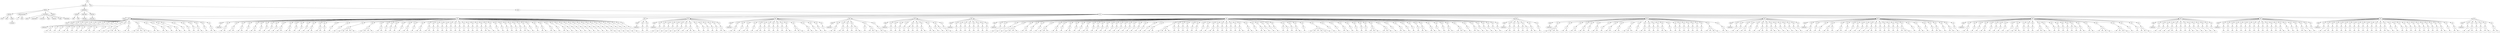digraph Tree {
	"t0" [label = "TEI"];
	"t1" [label = "teiHeader"];
	"t2" [label = "fileDesc"];
	"t3" [label = "titleStmt"];
	"t4" [label = "title"];
	"t5" [label = "title"];
	"t6" [label = "author"];
	"t7" [label = "surname"];
	"t8" [label = "publicationStmt"];
	"t9" [label = "p"];
	"t10" [label = "idno"];
	"t11" [label = "sourceDesc"];
	"t12" [label = "genre"];
	"t13" [label = "inspiration"];
	"t14" [label = "structure"];
	"t15" [label = "type"];
	"t16" [label = "periode"];
	"t17" [label = "taille"];
	"t18" [label = "permalien"];
	"t19" [label = "edStmt"];
	"t20" [label = "profileDesc"];
	"t21" [label = "creation"];
	"t22" [label = "date"];
	"t23" [label = "date"];
	"t24" [label = "langUsage"];
	"t25" [label = "language"];
	"t26" [label = "textClass"];
	"t27" [label = "keywords"];
	"t28" [label = "term"];
	"t29" [label = "text"];
	"t30" [label = "body"];
	"t31" [label = "div1"];
	"t32" [label = "head"];
	"t33" [label = "div2"];
	"t34" [label = "head"];
	"t35" [label = "listPerson"];
	"t36" [label = "sp"];
	"t37" [label = "p"];
	"t38" [label = "s"];
	"t39" [label = "s"];
	"t40" [label = "sp"];
	"t41" [label = "p"];
	"t42" [label = "s"];
	"t43" [label = "sp"];
	"t44" [label = "p"];
	"t45" [label = "s"];
	"t46" [label = "sp"];
	"t47" [label = "p"];
	"t48" [label = "s"];
	"t49" [label = "s"];
	"t50" [label = "sp"];
	"t51" [label = "p"];
	"t52" [label = "s"];
	"t53" [label = "sp"];
	"t54" [label = "p"];
	"t55" [label = "s"];
	"t56" [label = "sp"];
	"t57" [label = "p"];
	"t58" [label = "s"];
	"t59" [label = "sp"];
	"t60" [label = "p"];
	"t61" [label = "s"];
	"t62" [label = "s"];
	"t63" [label = "sp"];
	"t64" [label = "p"];
	"t65" [label = "s"];
	"t66" [label = "sp"];
	"t67" [label = "p"];
	"t68" [label = "s"];
	"t69" [label = "sp"];
	"t70" [label = "p"];
	"t71" [label = "s"];
	"t72" [label = "sp"];
	"t73" [label = "p"];
	"t74" [label = "s"];
	"t75" [label = "s"];
	"t76" [label = "s"];
	"t77" [label = "s"];
	"t78" [label = "sp"];
	"t79" [label = "p"];
	"t80" [label = "s"];
	"t81" [label = "s"];
	"t82" [label = "sp"];
	"t83" [label = "p"];
	"t84" [label = "s"];
	"t85" [label = "s"];
	"t86" [label = "s"];
	"t87" [label = "s"];
	"t88" [label = "s"];
	"t89" [label = "sp"];
	"t90" [label = "p"];
	"t91" [label = "s"];
	"t92" [label = "s"];
	"t93" [label = "sp"];
	"t94" [label = "p"];
	"t95" [label = "s"];
	"t96" [label = "s"];
	"t97" [label = "sp"];
	"t98" [label = "p"];
	"t99" [label = "s"];
	"t100" [label = "sp"];
	"t101" [label = "p"];
	"t102" [label = "s"];
	"t103" [label = "s"];
	"t104" [label = "sp"];
	"t105" [label = "p"];
	"t106" [label = "s"];
	"t107" [label = "sp"];
	"t108" [label = "p"];
	"t109" [label = "s"];
	"t110" [label = "sp"];
	"t111" [label = "p"];
	"t112" [label = "s"];
	"t113" [label = "sp"];
	"t114" [label = "p"];
	"t115" [label = "s"];
	"t116" [label = "s"];
	"t117" [label = "sp"];
	"t118" [label = "p"];
	"t119" [label = "s"];
	"t120" [label = "sp"];
	"t121" [label = "p"];
	"t122" [label = "s"];
	"t123" [label = "s"];
	"t124" [label = "div2"];
	"t125" [label = "head"];
	"t126" [label = "listPerson"];
	"t127" [label = "sp"];
	"t128" [label = "p"];
	"t129" [label = "s"];
	"t130" [label = "s"];
	"t131" [label = "sp"];
	"t132" [label = "p"];
	"t133" [label = "s"];
	"t134" [label = "s"];
	"t135" [label = "sp"];
	"t136" [label = "p"];
	"t137" [label = "s"];
	"t138" [label = "s"];
	"t139" [label = "sp"];
	"t140" [label = "p"];
	"t141" [label = "s"];
	"t142" [label = "sp"];
	"t143" [label = "p"];
	"t144" [label = "s"];
	"t145" [label = "s"];
	"t146" [label = "sp"];
	"t147" [label = "p"];
	"t148" [label = "s"];
	"t149" [label = "sp"];
	"t150" [label = "p"];
	"t151" [label = "s"];
	"t152" [label = "sp"];
	"t153" [label = "p"];
	"t154" [label = "s"];
	"t155" [label = "sp"];
	"t156" [label = "p"];
	"t157" [label = "s"];
	"t158" [label = "sp"];
	"t159" [label = "p"];
	"t160" [label = "s"];
	"t161" [label = "s"];
	"t162" [label = "sp"];
	"t163" [label = "p"];
	"t164" [label = "s"];
	"t165" [label = "s"];
	"t166" [label = "sp"];
	"t167" [label = "p"];
	"t168" [label = "s"];
	"t169" [label = "sp"];
	"t170" [label = "p"];
	"t171" [label = "s"];
	"t172" [label = "sp"];
	"t173" [label = "p"];
	"t174" [label = "s"];
	"t175" [label = "sp"];
	"t176" [label = "p"];
	"t177" [label = "s"];
	"t178" [label = "s"];
	"t179" [label = "sp"];
	"t180" [label = "p"];
	"t181" [label = "s"];
	"t182" [label = "s"];
	"t183" [label = "sp"];
	"t184" [label = "p"];
	"t185" [label = "s"];
	"t186" [label = "sp"];
	"t187" [label = "p"];
	"t188" [label = "s"];
	"t189" [label = "sp"];
	"t190" [label = "p"];
	"t191" [label = "s"];
	"t192" [label = "sp"];
	"t193" [label = "p"];
	"t194" [label = "s"];
	"t195" [label = "s"];
	"t196" [label = "s"];
	"t197" [label = "s"];
	"t198" [label = "s"];
	"t199" [label = "sp"];
	"t200" [label = "p"];
	"t201" [label = "s"];
	"t202" [label = "s"];
	"t203" [label = "s"];
	"t204" [label = "s"];
	"t205" [label = "sp"];
	"t206" [label = "p"];
	"t207" [label = "s"];
	"t208" [label = "s"];
	"t209" [label = "sp"];
	"t210" [label = "p"];
	"t211" [label = "s"];
	"t212" [label = "sp"];
	"t213" [label = "p"];
	"t214" [label = "s"];
	"t215" [label = "sp"];
	"t216" [label = "p"];
	"t217" [label = "s"];
	"t218" [label = "sp"];
	"t219" [label = "p"];
	"t220" [label = "s"];
	"t221" [label = "sp"];
	"t222" [label = "p"];
	"t223" [label = "s"];
	"t224" [label = "s"];
	"t225" [label = "sp"];
	"t226" [label = "p"];
	"t227" [label = "s"];
	"t228" [label = "sp"];
	"t229" [label = "p"];
	"t230" [label = "s"];
	"t231" [label = "s"];
	"t232" [label = "sp"];
	"t233" [label = "p"];
	"t234" [label = "s"];
	"t235" [label = "s"];
	"t236" [label = "sp"];
	"t237" [label = "p"];
	"t238" [label = "s"];
	"t239" [label = "sp"];
	"t240" [label = "p"];
	"t241" [label = "s"];
	"t242" [label = "sp"];
	"t243" [label = "p"];
	"t244" [label = "s"];
	"t245" [label = "sp"];
	"t246" [label = "p"];
	"t247" [label = "s"];
	"t248" [label = "sp"];
	"t249" [label = "p"];
	"t250" [label = "s"];
	"t251" [label = "sp"];
	"t252" [label = "p"];
	"t253" [label = "s"];
	"t254" [label = "sp"];
	"t255" [label = "p"];
	"t256" [label = "s"];
	"t257" [label = "sp"];
	"t258" [label = "p"];
	"t259" [label = "s"];
	"t260" [label = "sp"];
	"t261" [label = "p"];
	"t262" [label = "s"];
	"t263" [label = "sp"];
	"t264" [label = "p"];
	"t265" [label = "s"];
	"t266" [label = "sp"];
	"t267" [label = "p"];
	"t268" [label = "s"];
	"t269" [label = "sp"];
	"t270" [label = "p"];
	"t271" [label = "s"];
	"t272" [label = "sp"];
	"t273" [label = "p"];
	"t274" [label = "s"];
	"t275" [label = "s"];
	"t276" [label = "sp"];
	"t277" [label = "p"];
	"t278" [label = "s"];
	"t279" [label = "sp"];
	"t280" [label = "p"];
	"t281" [label = "s"];
	"t282" [label = "sp"];
	"t283" [label = "p"];
	"t284" [label = "s"];
	"t285" [label = "sp"];
	"t286" [label = "p"];
	"t287" [label = "s"];
	"t288" [label = "sp"];
	"t289" [label = "p"];
	"t290" [label = "s"];
	"t291" [label = "sp"];
	"t292" [label = "p"];
	"t293" [label = "s"];
	"t294" [label = "sp"];
	"t295" [label = "p"];
	"t296" [label = "s"];
	"t297" [label = "sp"];
	"t298" [label = "p"];
	"t299" [label = "s"];
	"t300" [label = "s"];
	"t301" [label = "sp"];
	"t302" [label = "p"];
	"t303" [label = "s"];
	"t304" [label = "sp"];
	"t305" [label = "p"];
	"t306" [label = "s"];
	"t307" [label = "sp"];
	"t308" [label = "p"];
	"t309" [label = "s"];
	"t310" [label = "s"];
	"t311" [label = "sp"];
	"t312" [label = "p"];
	"t313" [label = "s"];
	"t314" [label = "s"];
	"t315" [label = "sp"];
	"t316" [label = "p"];
	"t317" [label = "s"];
	"t318" [label = "sp"];
	"t319" [label = "p"];
	"t320" [label = "s"];
	"t321" [label = "s"];
	"t322" [label = "sp"];
	"t323" [label = "p"];
	"t324" [label = "s"];
	"t325" [label = "sp"];
	"t326" [label = "p"];
	"t327" [label = "s"];
	"t328" [label = "sp"];
	"t329" [label = "p"];
	"t330" [label = "s"];
	"t331" [label = "sp"];
	"t332" [label = "p"];
	"t333" [label = "s"];
	"t334" [label = "sp"];
	"t335" [label = "p"];
	"t336" [label = "s"];
	"t337" [label = "sp"];
	"t338" [label = "p"];
	"t339" [label = "s"];
	"t340" [label = "sp"];
	"t341" [label = "p"];
	"t342" [label = "s"];
	"t343" [label = "sp"];
	"t344" [label = "p"];
	"t345" [label = "s"];
	"t346" [label = "sp"];
	"t347" [label = "p"];
	"t348" [label = "s"];
	"t349" [label = "sp"];
	"t350" [label = "p"];
	"t351" [label = "s"];
	"t352" [label = "s"];
	"t353" [label = "sp"];
	"t354" [label = "p"];
	"t355" [label = "s"];
	"t356" [label = "sp"];
	"t357" [label = "p"];
	"t358" [label = "s"];
	"t359" [label = "sp"];
	"t360" [label = "p"];
	"t361" [label = "s"];
	"t362" [label = "sp"];
	"t363" [label = "p"];
	"t364" [label = "s"];
	"t365" [label = "sp"];
	"t366" [label = "p"];
	"t367" [label = "s"];
	"t368" [label = "div2"];
	"t369" [label = "head"];
	"t370" [label = "listPerson"];
	"t371" [label = "sp"];
	"t372" [label = "p"];
	"t373" [label = "s"];
	"t374" [label = "sp"];
	"t375" [label = "p"];
	"t376" [label = "s"];
	"t377" [label = "div2"];
	"t378" [label = "head"];
	"t379" [label = "listPerson"];
	"t380" [label = "sp"];
	"t381" [label = "p"];
	"t382" [label = "s"];
	"t383" [label = "sp"];
	"t384" [label = "p"];
	"t385" [label = "s"];
	"t386" [label = "sp"];
	"t387" [label = "p"];
	"t388" [label = "s"];
	"t389" [label = "sp"];
	"t390" [label = "p"];
	"t391" [label = "s"];
	"t392" [label = "sp"];
	"t393" [label = "p"];
	"t394" [label = "s"];
	"t395" [label = "sp"];
	"t396" [label = "p"];
	"t397" [label = "s"];
	"t398" [label = "s"];
	"t399" [label = "sp"];
	"t400" [label = "p"];
	"t401" [label = "s"];
	"t402" [label = "sp"];
	"t403" [label = "p"];
	"t404" [label = "s"];
	"t405" [label = "s"];
	"t406" [label = "s"];
	"t407" [label = "sp"];
	"t408" [label = "p"];
	"t409" [label = "s"];
	"t410" [label = "sp"];
	"t411" [label = "p"];
	"t412" [label = "s"];
	"t413" [label = "sp"];
	"t414" [label = "p"];
	"t415" [label = "s"];
	"t416" [label = "sp"];
	"t417" [label = "p"];
	"t418" [label = "s"];
	"t419" [label = "sp"];
	"t420" [label = "p"];
	"t421" [label = "s"];
	"t422" [label = "sp"];
	"t423" [label = "p"];
	"t424" [label = "s"];
	"t425" [label = "s"];
	"t426" [label = "div2"];
	"t427" [label = "head"];
	"t428" [label = "listPerson"];
	"t429" [label = "sp"];
	"t430" [label = "p"];
	"t431" [label = "s"];
	"t432" [label = "s"];
	"t433" [label = "sp"];
	"t434" [label = "p"];
	"t435" [label = "s"];
	"t436" [label = "sp"];
	"t437" [label = "p"];
	"t438" [label = "s"];
	"t439" [label = "s"];
	"t440" [label = "sp"];
	"t441" [label = "p"];
	"t442" [label = "s"];
	"t443" [label = "sp"];
	"t444" [label = "p"];
	"t445" [label = "s"];
	"t446" [label = "s"];
	"t447" [label = "sp"];
	"t448" [label = "p"];
	"t449" [label = "s"];
	"t450" [label = "sp"];
	"t451" [label = "p"];
	"t452" [label = "s"];
	"t453" [label = "sp"];
	"t454" [label = "p"];
	"t455" [label = "s"];
	"t456" [label = "sp"];
	"t457" [label = "p"];
	"t458" [label = "s"];
	"t459" [label = "sp"];
	"t460" [label = "p"];
	"t461" [label = "s"];
	"t462" [label = "sp"];
	"t463" [label = "p"];
	"t464" [label = "s"];
	"t465" [label = "s"];
	"t466" [label = "sp"];
	"t467" [label = "p"];
	"t468" [label = "s"];
	"t469" [label = "s"];
	"t470" [label = "s"];
	"t471" [label = "sp"];
	"t472" [label = "p"];
	"t473" [label = "s"];
	"t474" [label = "s"];
	"t475" [label = "sp"];
	"t476" [label = "p"];
	"t477" [label = "s"];
	"t478" [label = "sp"];
	"t479" [label = "p"];
	"t480" [label = "s"];
	"t481" [label = "sp"];
	"t482" [label = "p"];
	"t483" [label = "s"];
	"t484" [label = "div2"];
	"t485" [label = "head"];
	"t486" [label = "listPerson"];
	"t487" [label = "sp"];
	"t488" [label = "p"];
	"t489" [label = "s"];
	"t490" [label = "s"];
	"t491" [label = "sp"];
	"t492" [label = "p"];
	"t493" [label = "s"];
	"t494" [label = "s"];
	"t495" [label = "sp"];
	"t496" [label = "p"];
	"t497" [label = "s"];
	"t498" [label = "sp"];
	"t499" [label = "p"];
	"t500" [label = "s"];
	"t501" [label = "p"];
	"t502" [label = "s"];
	"t503" [label = "s"];
	"t504" [label = "sp"];
	"t505" [label = "p"];
	"t506" [label = "s"];
	"t507" [label = "p"];
	"t508" [label = "s"];
	"t509" [label = "s"];
	"t510" [label = "s"];
	"t511" [label = "sp"];
	"t512" [label = "p"];
	"t513" [label = "s"];
	"t514" [label = "s"];
	"t515" [label = "div2"];
	"t516" [label = "head"];
	"t517" [label = "listPerson"];
	"t518" [label = "sp"];
	"t519" [label = "p"];
	"t520" [label = "s"];
	"t521" [label = "sp"];
	"t522" [label = "p"];
	"t523" [label = "s"];
	"t524" [label = "sp"];
	"t525" [label = "p"];
	"t526" [label = "s"];
	"t527" [label = "sp"];
	"t528" [label = "p"];
	"t529" [label = "s"];
	"t530" [label = "sp"];
	"t531" [label = "p"];
	"t532" [label = "s"];
	"t533" [label = "p"];
	"t534" [label = "s"];
	"t535" [label = "sp"];
	"t536" [label = "p"];
	"t537" [label = "s"];
	"t538" [label = "sp"];
	"t539" [label = "p"];
	"t540" [label = "s"];
	"t541" [label = "s"];
	"t542" [label = "sp"];
	"t543" [label = "p"];
	"t544" [label = "s"];
	"t545" [label = "s"];
	"t546" [label = "sp"];
	"t547" [label = "p"];
	"t548" [label = "s"];
	"t549" [label = "p"];
	"t550" [label = "s"];
	"t551" [label = "sp"];
	"t552" [label = "p"];
	"t553" [label = "s"];
	"t554" [label = "s"];
	"t555" [label = "div2"];
	"t556" [label = "head"];
	"t557" [label = "listPerson"];
	"t558" [label = "sp"];
	"t559" [label = "p"];
	"t560" [label = "s"];
	"t561" [label = "sp"];
	"t562" [label = "p"];
	"t563" [label = "s"];
	"t564" [label = "sp"];
	"t565" [label = "p"];
	"t566" [label = "s"];
	"t567" [label = "sp"];
	"t568" [label = "p"];
	"t569" [label = "s"];
	"t570" [label = "sp"];
	"t571" [label = "p"];
	"t572" [label = "s"];
	"t573" [label = "sp"];
	"t574" [label = "p"];
	"t575" [label = "s"];
	"t576" [label = "sp"];
	"t577" [label = "p"];
	"t578" [label = "s"];
	"t579" [label = "sp"];
	"t580" [label = "p"];
	"t581" [label = "s"];
	"t582" [label = "div2"];
	"t583" [label = "head"];
	"t584" [label = "listPerson"];
	"t585" [label = "sp"];
	"t586" [label = "p"];
	"t587" [label = "s"];
	"t588" [label = "sp"];
	"t589" [label = "p"];
	"t590" [label = "s"];
	"t591" [label = "sp"];
	"t592" [label = "p"];
	"t593" [label = "s"];
	"t594" [label = "sp"];
	"t595" [label = "p"];
	"t596" [label = "s"];
	"t597" [label = "s"];
	"t598" [label = "s"];
	"t599" [label = "s"];
	"t600" [label = "sp"];
	"t601" [label = "p"];
	"t602" [label = "s"];
	"t603" [label = "s"];
	"t604" [label = "sp"];
	"t605" [label = "p"];
	"t606" [label = "s"];
	"t607" [label = "sp"];
	"t608" [label = "p"];
	"t609" [label = "s"];
	"t610" [label = "sp"];
	"t611" [label = "p"];
	"t612" [label = "s"];
	"t613" [label = "s"];
	"t614" [label = "s"];
	"t615" [label = "sp"];
	"t616" [label = "p"];
	"t617" [label = "s"];
	"t618" [label = "s"];
	"t619" [label = "sp"];
	"t620" [label = "p"];
	"t621" [label = "s"];
	"t622" [label = "sp"];
	"t623" [label = "p"];
	"t624" [label = "s"];
	"t625" [label = "s"];
	"t626" [label = "sp"];
	"t627" [label = "p"];
	"t628" [label = "s"];
	"t629" [label = "sp"];
	"t630" [label = "p"];
	"t631" [label = "s"];
	"t632" [label = "sp"];
	"t633" [label = "p"];
	"t634" [label = "s"];
	"t635" [label = "s"];
	"t636" [label = "sp"];
	"t637" [label = "p"];
	"t638" [label = "s"];
	"t639" [label = "sp"];
	"t640" [label = "p"];
	"t641" [label = "s"];
	"t642" [label = "sp"];
	"t643" [label = "p"];
	"t644" [label = "s"];
	"t645" [label = "sp"];
	"t646" [label = "p"];
	"t647" [label = "s"];
	"t648" [label = "sp"];
	"t649" [label = "p"];
	"t650" [label = "s"];
	"t651" [label = "sp"];
	"t652" [label = "p"];
	"t653" [label = "s"];
	"t654" [label = "sp"];
	"t655" [label = "p"];
	"t656" [label = "s"];
	"t657" [label = "sp"];
	"t658" [label = "p"];
	"t659" [label = "s"];
	"t660" [label = "sp"];
	"t661" [label = "p"];
	"t662" [label = "s"];
	"t663" [label = "sp"];
	"t664" [label = "p"];
	"t665" [label = "s"];
	"t666" [label = "sp"];
	"t667" [label = "p"];
	"t668" [label = "s"];
	"t669" [label = "sp"];
	"t670" [label = "p"];
	"t671" [label = "s"];
	"t672" [label = "sp"];
	"t673" [label = "p"];
	"t674" [label = "s"];
	"t675" [label = "sp"];
	"t676" [label = "p"];
	"t677" [label = "s"];
	"t678" [label = "s"];
	"t679" [label = "sp"];
	"t680" [label = "p"];
	"t681" [label = "s"];
	"t682" [label = "s"];
	"t683" [label = "s"];
	"t684" [label = "s"];
	"t685" [label = "p"];
	"t686" [label = "s"];
	"t687" [label = "sp"];
	"t688" [label = "p"];
	"t689" [label = "s"];
	"t690" [label = "sp"];
	"t691" [label = "p"];
	"t692" [label = "s"];
	"t693" [label = "sp"];
	"t694" [label = "p"];
	"t695" [label = "s"];
	"t696" [label = "sp"];
	"t697" [label = "p"];
	"t698" [label = "s"];
	"t699" [label = "sp"];
	"t700" [label = "p"];
	"t701" [label = "s"];
	"t702" [label = "sp"];
	"t703" [label = "p"];
	"t704" [label = "s"];
	"t705" [label = "sp"];
	"t706" [label = "p"];
	"t707" [label = "s"];
	"t708" [label = "sp"];
	"t709" [label = "p"];
	"t710" [label = "s"];
	"t711" [label = "s"];
	"t712" [label = "sp"];
	"t713" [label = "p"];
	"t714" [label = "s"];
	"t715" [label = "sp"];
	"t716" [label = "p"];
	"t717" [label = "s"];
	"t718" [label = "sp"];
	"t719" [label = "p"];
	"t720" [label = "s"];
	"t721" [label = "sp"];
	"t722" [label = "p"];
	"t723" [label = "s"];
	"t724" [label = "sp"];
	"t725" [label = "p"];
	"t726" [label = "s"];
	"t727" [label = "sp"];
	"t728" [label = "p"];
	"t729" [label = "s"];
	"t730" [label = "s"];
	"t731" [label = "sp"];
	"t732" [label = "p"];
	"t733" [label = "s"];
	"t734" [label = "s"];
	"t735" [label = "sp"];
	"t736" [label = "p"];
	"t737" [label = "s"];
	"t738" [label = "sp"];
	"t739" [label = "p"];
	"t740" [label = "s"];
	"t741" [label = "s"];
	"t742" [label = "sp"];
	"t743" [label = "p"];
	"t744" [label = "s"];
	"t745" [label = "sp"];
	"t746" [label = "p"];
	"t747" [label = "s"];
	"t748" [label = "sp"];
	"t749" [label = "p"];
	"t750" [label = "s"];
	"t751" [label = "sp"];
	"t752" [label = "p"];
	"t753" [label = "s"];
	"t754" [label = "p"];
	"t755" [label = "s"];
	"t756" [label = "sp"];
	"t757" [label = "p"];
	"t758" [label = "s"];
	"t759" [label = "sp"];
	"t760" [label = "p"];
	"t761" [label = "s"];
	"t762" [label = "s"];
	"t763" [label = "sp"];
	"t764" [label = "p"];
	"t765" [label = "s"];
	"t766" [label = "sp"];
	"t767" [label = "p"];
	"t768" [label = "s"];
	"t769" [label = "s"];
	"t770" [label = "s"];
	"t771" [label = "s"];
	"t772" [label = "s"];
	"t773" [label = "s"];
	"t774" [label = "sp"];
	"t775" [label = "p"];
	"t776" [label = "s"];
	"t777" [label = "sp"];
	"t778" [label = "p"];
	"t779" [label = "s"];
	"t780" [label = "sp"];
	"t781" [label = "p"];
	"t782" [label = "s"];
	"t783" [label = "s"];
	"t784" [label = "sp"];
	"t785" [label = "p"];
	"t786" [label = "s"];
	"t787" [label = "sp"];
	"t788" [label = "p"];
	"t789" [label = "s"];
	"t790" [label = "sp"];
	"t791" [label = "p"];
	"t792" [label = "s"];
	"t793" [label = "sp"];
	"t794" [label = "p"];
	"t795" [label = "s"];
	"t796" [label = "sp"];
	"t797" [label = "p"];
	"t798" [label = "s"];
	"t799" [label = "s"];
	"t800" [label = "s"];
	"t801" [label = "sp"];
	"t802" [label = "p"];
	"t803" [label = "s"];
	"t804" [label = "s"];
	"t805" [label = "s"];
	"t806" [label = "sp"];
	"t807" [label = "p"];
	"t808" [label = "s"];
	"t809" [label = "sp"];
	"t810" [label = "p"];
	"t811" [label = "s"];
	"t812" [label = "s"];
	"t813" [label = "sp"];
	"t814" [label = "p"];
	"t815" [label = "s"];
	"t816" [label = "sp"];
	"t817" [label = "p"];
	"t818" [label = "s"];
	"t819" [label = "sp"];
	"t820" [label = "p"];
	"t821" [label = "s"];
	"t822" [label = "sp"];
	"t823" [label = "p"];
	"t824" [label = "s"];
	"t825" [label = "s"];
	"t826" [label = "sp"];
	"t827" [label = "p"];
	"t828" [label = "s"];
	"t829" [label = "s"];
	"t830" [label = "sp"];
	"t831" [label = "p"];
	"t832" [label = "s"];
	"t833" [label = "sp"];
	"t834" [label = "p"];
	"t835" [label = "s"];
	"t836" [label = "sp"];
	"t837" [label = "p"];
	"t838" [label = "s"];
	"t839" [label = "s"];
	"t840" [label = "sp"];
	"t841" [label = "p"];
	"t842" [label = "s"];
	"t843" [label = "s"];
	"t844" [label = "s"];
	"t845" [label = "sp"];
	"t846" [label = "p"];
	"t847" [label = "s"];
	"t848" [label = "sp"];
	"t849" [label = "p"];
	"t850" [label = "s"];
	"t851" [label = "s"];
	"t852" [label = "sp"];
	"t853" [label = "p"];
	"t854" [label = "s"];
	"t855" [label = "sp"];
	"t856" [label = "p"];
	"t857" [label = "s"];
	"t858" [label = "sp"];
	"t859" [label = "p"];
	"t860" [label = "s"];
	"t861" [label = "sp"];
	"t862" [label = "p"];
	"t863" [label = "s"];
	"t864" [label = "sp"];
	"t865" [label = "p"];
	"t866" [label = "s"];
	"t867" [label = "div2"];
	"t868" [label = "head"];
	"t869" [label = "listPerson"];
	"t870" [label = "sp"];
	"t871" [label = "p"];
	"t872" [label = "s"];
	"t873" [label = "s"];
	"t874" [label = "sp"];
	"t875" [label = "p"];
	"t876" [label = "s"];
	"t877" [label = "sp"];
	"t878" [label = "p"];
	"t879" [label = "s"];
	"t880" [label = "sp"];
	"t881" [label = "p"];
	"t882" [label = "s"];
	"t883" [label = "p"];
	"t884" [label = "s"];
	"t885" [label = "sp"];
	"t886" [label = "p"];
	"t887" [label = "s"];
	"t888" [label = "s"];
	"t889" [label = "sp"];
	"t890" [label = "p"];
	"t891" [label = "s"];
	"t892" [label = "div2"];
	"t893" [label = "head"];
	"t894" [label = "listPerson"];
	"t895" [label = "sp"];
	"t896" [label = "p"];
	"t897" [label = "s"];
	"t898" [label = "s"];
	"t899" [label = "s"];
	"t900" [label = "s"];
	"t901" [label = "sp"];
	"t902" [label = "p"];
	"t903" [label = "s"];
	"t904" [label = "s"];
	"t905" [label = "sp"];
	"t906" [label = "p"];
	"t907" [label = "s"];
	"t908" [label = "s"];
	"t909" [label = "sp"];
	"t910" [label = "p"];
	"t911" [label = "s"];
	"t912" [label = "s"];
	"t913" [label = "sp"];
	"t914" [label = "p"];
	"t915" [label = "s"];
	"t916" [label = "sp"];
	"t917" [label = "p"];
	"t918" [label = "s"];
	"t919" [label = "s"];
	"t920" [label = "sp"];
	"t921" [label = "p"];
	"t922" [label = "s"];
	"t923" [label = "sp"];
	"t924" [label = "p"];
	"t925" [label = "s"];
	"t926" [label = "s"];
	"t927" [label = "sp"];
	"t928" [label = "p"];
	"t929" [label = "s"];
	"t930" [label = "s"];
	"t931" [label = "sp"];
	"t932" [label = "p"];
	"t933" [label = "s"];
	"t934" [label = "s"];
	"t935" [label = "s"];
	"t936" [label = "sp"];
	"t937" [label = "p"];
	"t938" [label = "s"];
	"t939" [label = "sp"];
	"t940" [label = "p"];
	"t941" [label = "s"];
	"t942" [label = "s"];
	"t943" [label = "sp"];
	"t944" [label = "p"];
	"t945" [label = "s"];
	"t946" [label = "sp"];
	"t947" [label = "p"];
	"t948" [label = "s"];
	"t949" [label = "sp"];
	"t950" [label = "p"];
	"t951" [label = "s"];
	"t952" [label = "sp"];
	"t953" [label = "p"];
	"t954" [label = "s"];
	"t955" [label = "s"];
	"t956" [label = "sp"];
	"t957" [label = "p"];
	"t958" [label = "s"];
	"t959" [label = "sp"];
	"t960" [label = "p"];
	"t961" [label = "s"];
	"t962" [label = "sp"];
	"t963" [label = "p"];
	"t964" [label = "s"];
	"t965" [label = "sp"];
	"t966" [label = "p"];
	"t967" [label = "s"];
	"t968" [label = "sp"];
	"t969" [label = "p"];
	"t970" [label = "s"];
	"t971" [label = "sp"];
	"t972" [label = "p"];
	"t973" [label = "s"];
	"t974" [label = "sp"];
	"t975" [label = "p"];
	"t976" [label = "s"];
	"t977" [label = "sp"];
	"t978" [label = "p"];
	"t979" [label = "s"];
	"t980" [label = "sp"];
	"t981" [label = "p"];
	"t982" [label = "s"];
	"t983" [label = "s"];
	"t984" [label = "s"];
	"t985" [label = "s"];
	"t986" [label = "sp"];
	"t987" [label = "p"];
	"t988" [label = "s"];
	"t989" [label = "s"];
	"t990" [label = "div2"];
	"t991" [label = "head"];
	"t992" [label = "listPerson"];
	"t993" [label = "sp"];
	"t994" [label = "p"];
	"t995" [label = "s"];
	"t996" [label = "sp"];
	"t997" [label = "p"];
	"t998" [label = "s"];
	"t999" [label = "sp"];
	"t1000" [label = "p"];
	"t1001" [label = "s"];
	"t1002" [label = "s"];
	"t1003" [label = "sp"];
	"t1004" [label = "p"];
	"t1005" [label = "s"];
	"t1006" [label = "sp"];
	"t1007" [label = "p"];
	"t1008" [label = "s"];
	"t1009" [label = "sp"];
	"t1010" [label = "p"];
	"t1011" [label = "s"];
	"t1012" [label = "s"];
	"t1013" [label = "sp"];
	"t1014" [label = "p"];
	"t1015" [label = "s"];
	"t1016" [label = "sp"];
	"t1017" [label = "p"];
	"t1018" [label = "s"];
	"t1019" [label = "s"];
	"t1020" [label = "sp"];
	"t1021" [label = "p"];
	"t1022" [label = "s"];
	"t1023" [label = "sp"];
	"t1024" [label = "p"];
	"t1025" [label = "s"];
	"t1026" [label = "sp"];
	"t1027" [label = "p"];
	"t1028" [label = "s"];
	"t1029" [label = "sp"];
	"t1030" [label = "p"];
	"t1031" [label = "s"];
	"t1032" [label = "sp"];
	"t1033" [label = "p"];
	"t1034" [label = "s"];
	"t1035" [label = "sp"];
	"t1036" [label = "p"];
	"t1037" [label = "s"];
	"t1038" [label = "div2"];
	"t1039" [label = "head"];
	"t1040" [label = "listPerson"];
	"t1041" [label = "sp"];
	"t1042" [label = "p"];
	"t1043" [label = "s"];
	"t1044" [label = "s"];
	"t1045" [label = "sp"];
	"t1046" [label = "p"];
	"t1047" [label = "s"];
	"t1048" [label = "sp"];
	"t1049" [label = "p"];
	"t1050" [label = "s"];
	"t1051" [label = "sp"];
	"t1052" [label = "p"];
	"t1053" [label = "s"];
	"t1054" [label = "s"];
	"t1055" [label = "p"];
	"t1056" [label = "s"];
	"t1057" [label = "sp"];
	"t1058" [label = "p"];
	"t1059" [label = "s"];
	"t1060" [label = "s"];
	"t1061" [label = "sp"];
	"t1062" [label = "p"];
	"t1063" [label = "s"];
	"t1064" [label = "sp"];
	"t1065" [label = "p"];
	"t1066" [label = "s"];
	"t1067" [label = "sp"];
	"t1068" [label = "p"];
	"t1069" [label = "s"];
	"t1070" [label = "sp"];
	"t1071" [label = "p"];
	"t1072" [label = "s"];
	"t1073" [label = "sp"];
	"t1074" [label = "p"];
	"t1075" [label = "s"];
	"t1076" [label = "sp"];
	"t1077" [label = "p"];
	"t1078" [label = "s"];
	"t1079" [label = "s"];
	"t1080" [label = "sp"];
	"t1081" [label = "p"];
	"t1082" [label = "s"];
	"t1083" [label = "sp"];
	"t1084" [label = "p"];
	"t1085" [label = "s"];
	"t1086" [label = "sp"];
	"t1087" [label = "p"];
	"t1088" [label = "s"];
	"t1089" [label = "sp"];
	"t1090" [label = "p"];
	"t1091" [label = "s"];
	"t1092" [label = "sp"];
	"t1093" [label = "p"];
	"t1094" [label = "s"];
	"t1095" [label = "sp"];
	"t1096" [label = "p"];
	"t1097" [label = "s"];
	"t1098" [label = "sp"];
	"t1099" [label = "p"];
	"t1100" [label = "s"];
	"t1101" [label = "s"];
	"t1102" [label = "s"];
	"t1103" [label = "sp"];
	"t1104" [label = "p"];
	"t1105" [label = "s"];
	"t1106" [label = "sp"];
	"t1107" [label = "p"];
	"t1108" [label = "s"];
	"t1109" [label = "s"];
	"t1110" [label = "sp"];
	"t1111" [label = "p"];
	"t1112" [label = "s"];
	"t1113" [label = "sp"];
	"t1114" [label = "p"];
	"t1115" [label = "s"];
	"t1116" [label = "sp"];
	"t1117" [label = "p"];
	"t1118" [label = "s"];
	"t1119" [label = "s"];
	"t1120" [label = "sp"];
	"t1121" [label = "p"];
	"t1122" [label = "s"];
	"t1123" [label = "sp"];
	"t1124" [label = "p"];
	"t1125" [label = "s"];
	"t1126" [label = "s"];
	"t1127" [label = "sp"];
	"t1128" [label = "p"];
	"t1129" [label = "s"];
	"t1130" [label = "div2"];
	"t1131" [label = "head"];
	"t1132" [label = "listPerson"];
	"t1133" [label = "sp"];
	"t1134" [label = "p"];
	"t1135" [label = "s"];
	"t1136" [label = "s"];
	"t1137" [label = "sp"];
	"t1138" [label = "p"];
	"t1139" [label = "s"];
	"t1140" [label = "sp"];
	"t1141" [label = "p"];
	"t1142" [label = "s"];
	"t1143" [label = "sp"];
	"t1144" [label = "p"];
	"t1145" [label = "s"];
	"t1146" [label = "s"];
	"t1147" [label = "sp"];
	"t1148" [label = "p"];
	"t1149" [label = "s"];
	"t1150" [label = "sp"];
	"t1151" [label = "p"];
	"t1152" [label = "s"];
	"t1153" [label = "sp"];
	"t1154" [label = "p"];
	"t1155" [label = "s"];
	"t1156" [label = "sp"];
	"t1157" [label = "p"];
	"t1158" [label = "s"];
	"t1159" [label = "sp"];
	"t1160" [label = "p"];
	"t1161" [label = "s"];
	"t1162" [label = "sp"];
	"t1163" [label = "p"];
	"t1164" [label = "s"];
	"t1165" [label = "s"];
	"t1166" [label = "s"];
	"t1167" [label = "sp"];
	"t1168" [label = "p"];
	"t1169" [label = "s"];
	"t1170" [label = "sp"];
	"t1171" [label = "p"];
	"t1172" [label = "s"];
	"t1173" [label = "sp"];
	"t1174" [label = "p"];
	"t1175" [label = "s"];
	"t1176" [label = "sp"];
	"t1177" [label = "p"];
	"t1178" [label = "s"];
	"t1179" [label = "s"];
	"t1180" [label = "s"];
	"t1181" [label = "sp"];
	"t1182" [label = "p"];
	"t1183" [label = "s"];
	"t1184" [label = "sp"];
	"t1185" [label = "p"];
	"t1186" [label = "s"];
	"t1187" [label = "sp"];
	"t1188" [label = "p"];
	"t1189" [label = "s"];
	"t1190" [label = "sp"];
	"t1191" [label = "p"];
	"t1192" [label = "s"];
	"t1193" [label = "sp"];
	"t1194" [label = "p"];
	"t1195" [label = "s"];
	"t1196" [label = "sp"];
	"t1197" [label = "p"];
	"t1198" [label = "s"];
	"t1199" [label = "p"];
	"t1200" [label = "s"];
	"t1201" [label = "sp"];
	"t1202" [label = "p"];
	"t1203" [label = "s"];
	"t1204" [label = "s"];
	"t1205" [label = "sp"];
	"t1206" [label = "p"];
	"t1207" [label = "s"];
	"t1208" [label = "s"];
	"t1209" [label = "sp"];
	"t1210" [label = "p"];
	"t1211" [label = "s"];
	"t1212" [label = "s"];
	"t1213" [label = "s"];
	"t1214" [label = "s"];
	"t1215" [label = "sp"];
	"t1216" [label = "p"];
	"t1217" [label = "s"];
	"t1218" [label = "s"];
	"t1219" [label = "s"];
	"t1220" [label = "s"];
	"t1221" [label = "sp"];
	"t1222" [label = "p"];
	"t1223" [label = "s"];
	"t1224" [label = "sp"];
	"t1225" [label = "p"];
	"t1226" [label = "s"];
	"t1227" [label = "sp"];
	"t1228" [label = "p"];
	"t1229" [label = "s"];
	"t1230" [label = "s"];
	"t1231" [label = "s"];
	"t1232" [label = "div2"];
	"t1233" [label = "head"];
	"t1234" [label = "listPerson"];
	"t1235" [label = "sp"];
	"t1236" [label = "p"];
	"t1237" [label = "s"];
	"t1238" [label = "sp"];
	"t1239" [label = "p"];
	"t1240" [label = "s"];
	"t1241" [label = "sp"];
	"t1242" [label = "p"];
	"t1243" [label = "s"];
	"t1244" [label = "sp"];
	"t1245" [label = "p"];
	"t1246" [label = "s"];
	"t1247" [label = "s"];
	"t1248" [label = "sp"];
	"t1249" [label = "p"];
	"t1250" [label = "s"];
	"t1251" [label = "sp"];
	"t1252" [label = "p"];
	"t1253" [label = "s"];
	"t1254" [label = "sp"];
	"t1255" [label = "p"];
	"t1256" [label = "s"];
	"t1257" [label = "sp"];
	"t1258" [label = "p"];
	"t1259" [label = "s"];
	"t1260" [label = "s"];
	"t1261" [label = "sp"];
	"t1262" [label = "p"];
	"t1263" [label = "s"];
	"t1264" [label = "sp"];
	"t1265" [label = "p"];
	"t1266" [label = "s"];
	"t1267" [label = "sp"];
	"t1268" [label = "p"];
	"t1269" [label = "s"];
	"t1270" [label = "sp"];
	"t1271" [label = "p"];
	"t1272" [label = "s"];
	"t1273" [label = "sp"];
	"t1274" [label = "p"];
	"t1275" [label = "s"];
	"t1276" [label = "div2"];
	"t1277" [label = "head"];
	"t1278" [label = "listPerson"];
	"t1279" [label = "sp"];
	"t1280" [label = "p"];
	"t1281" [label = "s"];
	"t1282" [label = "sp"];
	"t1283" [label = "p"];
	"t1284" [label = "s"];
	"t1285" [label = "sp"];
	"t1286" [label = "p"];
	"t1287" [label = "s"];
	"t1288" [label = "sp"];
	"t1289" [label = "p"];
	"t1290" [label = "s"];
	"t1291" [label = "sp"];
	"t1292" [label = "p"];
	"t1293" [label = "s"];
	"t1294" [label = "sp"];
	"t1295" [label = "p"];
	"t1296" [label = "s"];
	"t1297" [label = "sp"];
	"t1298" [label = "p"];
	"t1299" [label = "s"];
	"t1300" [label = "sp"];
	"t1301" [label = "p"];
	"t1302" [label = "s"];
	"t1303" [label = "sp"];
	"t1304" [label = "p"];
	"t1305" [label = "s"];
	"t1306" [label = "sp"];
	"t1307" [label = "p"];
	"t1308" [label = "s"];
	"t1309" [label = "sp"];
	"t1310" [label = "p"];
	"t1311" [label = "s"];
	"t1312" [label = "sp"];
	"t1313" [label = "p"];
	"t1314" [label = "s"];
	"t1315" [label = "sp"];
	"t1316" [label = "p"];
	"t1317" [label = "s"];
	"t1318" [label = "sp"];
	"t1319" [label = "p"];
	"t1320" [label = "s"];
	"t1321" [label = "s"];
	"t1322" [label = "sp"];
	"t1323" [label = "p"];
	"t1324" [label = "s"];
	"t1325" [label = "sp"];
	"t1326" [label = "p"];
	"t1327" [label = "s"];
	"t1328" [label = "sp"];
	"t1329" [label = "p"];
	"t1330" [label = "s"];
	"t1331" [label = "sp"];
	"t1332" [label = "p"];
	"t1333" [label = "s"];
	"t1334" [label = "s"];
	"t1335" [label = "sp"];
	"t1336" [label = "p"];
	"t1337" [label = "s"];
	"t1338" [label = "sp"];
	"t1339" [label = "p"];
	"t1340" [label = "s"];
	"t1341" [label = "div2"];
	"t1342" [label = "head"];
	"t1343" [label = "listPerson"];
	"t1344" [label = "sp"];
	"t1345" [label = "p"];
	"t1346" [label = "s"];
	"t1347" [label = "sp"];
	"t1348" [label = "p"];
	"t1349" [label = "s"];
	"t1350" [label = "s"];
	"t1351" [label = "sp"];
	"t1352" [label = "p"];
	"t1353" [label = "s"];
	"t1354" [label = "sp"];
	"t1355" [label = "p"];
	"t1356" [label = "s"];
	"t1357" [label = "sp"];
	"t1358" [label = "p"];
	"t1359" [label = "s"];
	"t1360" [label = "sp"];
	"t1361" [label = "p"];
	"t1362" [label = "s"];
	"t1363" [label = "sp"];
	"t1364" [label = "p"];
	"t1365" [label = "s"];
	"t1366" [label = "sp"];
	"t1367" [label = "p"];
	"t1368" [label = "s"];
	"t1369" [label = "sp"];
	"t1370" [label = "p"];
	"t1371" [label = "s"];
	"t1372" [label = "sp"];
	"t1373" [label = "p"];
	"t1374" [label = "s"];
	"t1375" [label = "sp"];
	"t1376" [label = "p"];
	"t1377" [label = "s"];
	"t1378" [label = "sp"];
	"t1379" [label = "p"];
	"t1380" [label = "s"];
	"t1381" [label = "sp"];
	"t1382" [label = "p"];
	"t1383" [label = "s"];
	"t1384" [label = "sp"];
	"t1385" [label = "p"];
	"t1386" [label = "s"];
	"t1387" [label = "sp"];
	"t1388" [label = "p"];
	"t1389" [label = "s"];
	"t1390" [label = "s"];
	"t1391" [label = "sp"];
	"t1392" [label = "p"];
	"t1393" [label = "s"];
	"t1394" [label = "sp"];
	"t1395" [label = "p"];
	"t1396" [label = "s"];
	"t1397" [label = "sp"];
	"t1398" [label = "p"];
	"t1399" [label = "s"];
	"t1400" [label = "sp"];
	"t1401" [label = "p"];
	"t1402" [label = "s"];
	"t1403" [label = "sp"];
	"t1404" [label = "p"];
	"t1405" [label = "s"];
	"t1406" [label = "sp"];
	"t1407" [label = "p"];
	"t1408" [label = "s"];
	"t1409" [label = "sp"];
	"t1410" [label = "p"];
	"t1411" [label = "s"];
	"t1412" [label = "sp"];
	"t1413" [label = "p"];
	"t1414" [label = "s"];
	"t1415" [label = "sp"];
	"t1416" [label = "p"];
	"t1417" [label = "s"];
	"t1418" [label = "sp"];
	"t1419" [label = "p"];
	"t1420" [label = "s"];
	"t1421" [label = "sp"];
	"t1422" [label = "p"];
	"t1423" [label = "s"];
	"t1424" [label = "sp"];
	"t1425" [label = "p"];
	"t1426" [label = "s"];
	"t1427" [label = "s"];
	"t1428" [label = "sp"];
	"t1429" [label = "p"];
	"t1430" [label = "s"];
	"t1431" [label = "sp"];
	"t1432" [label = "p"];
	"t1433" [label = "s"];
	"t1434" [label = "s"];
	"t1435" [label = "div2"];
	"t1436" [label = "head"];
	"t1437" [label = "listPerson"];
	"t1438" [label = "sp"];
	"t1439" [label = "p"];
	"t1440" [label = "s"];
	"t1441" [label = "sp"];
	"t1442" [label = "p"];
	"t1443" [label = "s"];
	"t1444" [label = "s"];
	"t1445" [label = "sp"];
	"t1446" [label = "p"];
	"t1447" [label = "s"];
	"t1448" [label = "sp"];
	"t1449" [label = "p"];
	"t1450" [label = "s"];
	"t1451" [label = "sp"];
	"t1452" [label = "p"];
	"t1453" [label = "s"];
	"t1454" [label = "s"];
	"t1455" [label = "sp"];
	"t1456" [label = "p"];
	"t1457" [label = "s"];
	"t1458" [label = "s"];
	"t0" -> "t1";
	"t1" -> "t2";
	"t2" -> "t3";
	"t3" -> "t4";
	"t3" -> "t5";
	"t3" -> "t6";
	"t6" -> "t7";
	"t2" -> "t8";
	"t8" -> "t9";
	"t8" -> "t10";
	"t2" -> "t11";
	"t11" -> "t12";
	"t11" -> "t13";
	"t11" -> "t14";
	"t11" -> "t15";
	"t11" -> "t16";
	"t11" -> "t17";
	"t11" -> "t18";
	"t2" -> "t19";
	"t1" -> "t20";
	"t20" -> "t21";
	"t21" -> "t22";
	"t21" -> "t23";
	"t20" -> "t24";
	"t24" -> "t25";
	"t20" -> "t26";
	"t26" -> "t27";
	"t27" -> "t28";
	"t0" -> "t29";
	"t29" -> "t30";
	"t30" -> "t31";
	"t31" -> "t32";
	"t31" -> "t33";
	"t33" -> "t34";
	"t34" -> "t35";
	"t33" -> "t36";
	"t36" -> "t37";
	"t37" -> "t38";
	"t37" -> "t39";
	"t33" -> "t40";
	"t40" -> "t41";
	"t41" -> "t42";
	"t33" -> "t43";
	"t43" -> "t44";
	"t44" -> "t45";
	"t33" -> "t46";
	"t46" -> "t47";
	"t47" -> "t48";
	"t47" -> "t49";
	"t33" -> "t50";
	"t50" -> "t51";
	"t51" -> "t52";
	"t33" -> "t53";
	"t53" -> "t54";
	"t54" -> "t55";
	"t33" -> "t56";
	"t56" -> "t57";
	"t57" -> "t58";
	"t33" -> "t59";
	"t59" -> "t60";
	"t60" -> "t61";
	"t60" -> "t62";
	"t33" -> "t63";
	"t63" -> "t64";
	"t64" -> "t65";
	"t33" -> "t66";
	"t66" -> "t67";
	"t67" -> "t68";
	"t33" -> "t69";
	"t69" -> "t70";
	"t70" -> "t71";
	"t33" -> "t72";
	"t72" -> "t73";
	"t73" -> "t74";
	"t73" -> "t75";
	"t73" -> "t76";
	"t73" -> "t77";
	"t33" -> "t78";
	"t78" -> "t79";
	"t79" -> "t80";
	"t79" -> "t81";
	"t33" -> "t82";
	"t82" -> "t83";
	"t83" -> "t84";
	"t83" -> "t85";
	"t83" -> "t86";
	"t83" -> "t87";
	"t83" -> "t88";
	"t33" -> "t89";
	"t89" -> "t90";
	"t90" -> "t91";
	"t90" -> "t92";
	"t33" -> "t93";
	"t93" -> "t94";
	"t94" -> "t95";
	"t94" -> "t96";
	"t33" -> "t97";
	"t97" -> "t98";
	"t98" -> "t99";
	"t33" -> "t100";
	"t100" -> "t101";
	"t101" -> "t102";
	"t101" -> "t103";
	"t33" -> "t104";
	"t104" -> "t105";
	"t105" -> "t106";
	"t33" -> "t107";
	"t107" -> "t108";
	"t108" -> "t109";
	"t33" -> "t110";
	"t110" -> "t111";
	"t111" -> "t112";
	"t33" -> "t113";
	"t113" -> "t114";
	"t114" -> "t115";
	"t114" -> "t116";
	"t33" -> "t117";
	"t117" -> "t118";
	"t118" -> "t119";
	"t33" -> "t120";
	"t120" -> "t121";
	"t121" -> "t122";
	"t121" -> "t123";
	"t31" -> "t124";
	"t124" -> "t125";
	"t125" -> "t126";
	"t124" -> "t127";
	"t127" -> "t128";
	"t128" -> "t129";
	"t128" -> "t130";
	"t124" -> "t131";
	"t131" -> "t132";
	"t132" -> "t133";
	"t132" -> "t134";
	"t124" -> "t135";
	"t135" -> "t136";
	"t136" -> "t137";
	"t136" -> "t138";
	"t124" -> "t139";
	"t139" -> "t140";
	"t140" -> "t141";
	"t124" -> "t142";
	"t142" -> "t143";
	"t143" -> "t144";
	"t143" -> "t145";
	"t124" -> "t146";
	"t146" -> "t147";
	"t147" -> "t148";
	"t124" -> "t149";
	"t149" -> "t150";
	"t150" -> "t151";
	"t124" -> "t152";
	"t152" -> "t153";
	"t153" -> "t154";
	"t124" -> "t155";
	"t155" -> "t156";
	"t156" -> "t157";
	"t124" -> "t158";
	"t158" -> "t159";
	"t159" -> "t160";
	"t159" -> "t161";
	"t124" -> "t162";
	"t162" -> "t163";
	"t163" -> "t164";
	"t163" -> "t165";
	"t124" -> "t166";
	"t166" -> "t167";
	"t167" -> "t168";
	"t124" -> "t169";
	"t169" -> "t170";
	"t170" -> "t171";
	"t124" -> "t172";
	"t172" -> "t173";
	"t173" -> "t174";
	"t124" -> "t175";
	"t175" -> "t176";
	"t176" -> "t177";
	"t176" -> "t178";
	"t124" -> "t179";
	"t179" -> "t180";
	"t180" -> "t181";
	"t180" -> "t182";
	"t124" -> "t183";
	"t183" -> "t184";
	"t184" -> "t185";
	"t124" -> "t186";
	"t186" -> "t187";
	"t187" -> "t188";
	"t124" -> "t189";
	"t189" -> "t190";
	"t190" -> "t191";
	"t124" -> "t192";
	"t192" -> "t193";
	"t193" -> "t194";
	"t193" -> "t195";
	"t193" -> "t196";
	"t193" -> "t197";
	"t193" -> "t198";
	"t124" -> "t199";
	"t199" -> "t200";
	"t200" -> "t201";
	"t200" -> "t202";
	"t200" -> "t203";
	"t200" -> "t204";
	"t124" -> "t205";
	"t205" -> "t206";
	"t206" -> "t207";
	"t206" -> "t208";
	"t124" -> "t209";
	"t209" -> "t210";
	"t210" -> "t211";
	"t124" -> "t212";
	"t212" -> "t213";
	"t213" -> "t214";
	"t124" -> "t215";
	"t215" -> "t216";
	"t216" -> "t217";
	"t124" -> "t218";
	"t218" -> "t219";
	"t219" -> "t220";
	"t124" -> "t221";
	"t221" -> "t222";
	"t222" -> "t223";
	"t222" -> "t224";
	"t124" -> "t225";
	"t225" -> "t226";
	"t226" -> "t227";
	"t124" -> "t228";
	"t228" -> "t229";
	"t229" -> "t230";
	"t229" -> "t231";
	"t124" -> "t232";
	"t232" -> "t233";
	"t233" -> "t234";
	"t233" -> "t235";
	"t124" -> "t236";
	"t236" -> "t237";
	"t237" -> "t238";
	"t124" -> "t239";
	"t239" -> "t240";
	"t240" -> "t241";
	"t124" -> "t242";
	"t242" -> "t243";
	"t243" -> "t244";
	"t124" -> "t245";
	"t245" -> "t246";
	"t246" -> "t247";
	"t124" -> "t248";
	"t248" -> "t249";
	"t249" -> "t250";
	"t124" -> "t251";
	"t251" -> "t252";
	"t252" -> "t253";
	"t124" -> "t254";
	"t254" -> "t255";
	"t255" -> "t256";
	"t124" -> "t257";
	"t257" -> "t258";
	"t258" -> "t259";
	"t124" -> "t260";
	"t260" -> "t261";
	"t261" -> "t262";
	"t124" -> "t263";
	"t263" -> "t264";
	"t264" -> "t265";
	"t124" -> "t266";
	"t266" -> "t267";
	"t267" -> "t268";
	"t124" -> "t269";
	"t269" -> "t270";
	"t270" -> "t271";
	"t124" -> "t272";
	"t272" -> "t273";
	"t273" -> "t274";
	"t273" -> "t275";
	"t124" -> "t276";
	"t276" -> "t277";
	"t277" -> "t278";
	"t124" -> "t279";
	"t279" -> "t280";
	"t280" -> "t281";
	"t124" -> "t282";
	"t282" -> "t283";
	"t283" -> "t284";
	"t124" -> "t285";
	"t285" -> "t286";
	"t286" -> "t287";
	"t124" -> "t288";
	"t288" -> "t289";
	"t289" -> "t290";
	"t124" -> "t291";
	"t291" -> "t292";
	"t292" -> "t293";
	"t124" -> "t294";
	"t294" -> "t295";
	"t295" -> "t296";
	"t124" -> "t297";
	"t297" -> "t298";
	"t298" -> "t299";
	"t298" -> "t300";
	"t124" -> "t301";
	"t301" -> "t302";
	"t302" -> "t303";
	"t124" -> "t304";
	"t304" -> "t305";
	"t305" -> "t306";
	"t124" -> "t307";
	"t307" -> "t308";
	"t308" -> "t309";
	"t308" -> "t310";
	"t124" -> "t311";
	"t311" -> "t312";
	"t312" -> "t313";
	"t312" -> "t314";
	"t124" -> "t315";
	"t315" -> "t316";
	"t316" -> "t317";
	"t124" -> "t318";
	"t318" -> "t319";
	"t319" -> "t320";
	"t319" -> "t321";
	"t124" -> "t322";
	"t322" -> "t323";
	"t323" -> "t324";
	"t124" -> "t325";
	"t325" -> "t326";
	"t326" -> "t327";
	"t124" -> "t328";
	"t328" -> "t329";
	"t329" -> "t330";
	"t124" -> "t331";
	"t331" -> "t332";
	"t332" -> "t333";
	"t124" -> "t334";
	"t334" -> "t335";
	"t335" -> "t336";
	"t124" -> "t337";
	"t337" -> "t338";
	"t338" -> "t339";
	"t124" -> "t340";
	"t340" -> "t341";
	"t341" -> "t342";
	"t124" -> "t343";
	"t343" -> "t344";
	"t344" -> "t345";
	"t124" -> "t346";
	"t346" -> "t347";
	"t347" -> "t348";
	"t124" -> "t349";
	"t349" -> "t350";
	"t350" -> "t351";
	"t350" -> "t352";
	"t124" -> "t353";
	"t353" -> "t354";
	"t354" -> "t355";
	"t124" -> "t356";
	"t356" -> "t357";
	"t357" -> "t358";
	"t124" -> "t359";
	"t359" -> "t360";
	"t360" -> "t361";
	"t124" -> "t362";
	"t362" -> "t363";
	"t363" -> "t364";
	"t124" -> "t365";
	"t365" -> "t366";
	"t366" -> "t367";
	"t31" -> "t368";
	"t368" -> "t369";
	"t369" -> "t370";
	"t368" -> "t371";
	"t371" -> "t372";
	"t372" -> "t373";
	"t368" -> "t374";
	"t374" -> "t375";
	"t375" -> "t376";
	"t31" -> "t377";
	"t377" -> "t378";
	"t378" -> "t379";
	"t377" -> "t380";
	"t380" -> "t381";
	"t381" -> "t382";
	"t377" -> "t383";
	"t383" -> "t384";
	"t384" -> "t385";
	"t377" -> "t386";
	"t386" -> "t387";
	"t387" -> "t388";
	"t377" -> "t389";
	"t389" -> "t390";
	"t390" -> "t391";
	"t377" -> "t392";
	"t392" -> "t393";
	"t393" -> "t394";
	"t377" -> "t395";
	"t395" -> "t396";
	"t396" -> "t397";
	"t396" -> "t398";
	"t377" -> "t399";
	"t399" -> "t400";
	"t400" -> "t401";
	"t377" -> "t402";
	"t402" -> "t403";
	"t403" -> "t404";
	"t403" -> "t405";
	"t403" -> "t406";
	"t377" -> "t407";
	"t407" -> "t408";
	"t408" -> "t409";
	"t377" -> "t410";
	"t410" -> "t411";
	"t411" -> "t412";
	"t377" -> "t413";
	"t413" -> "t414";
	"t414" -> "t415";
	"t377" -> "t416";
	"t416" -> "t417";
	"t417" -> "t418";
	"t377" -> "t419";
	"t419" -> "t420";
	"t420" -> "t421";
	"t377" -> "t422";
	"t422" -> "t423";
	"t423" -> "t424";
	"t423" -> "t425";
	"t31" -> "t426";
	"t426" -> "t427";
	"t427" -> "t428";
	"t426" -> "t429";
	"t429" -> "t430";
	"t430" -> "t431";
	"t430" -> "t432";
	"t426" -> "t433";
	"t433" -> "t434";
	"t434" -> "t435";
	"t426" -> "t436";
	"t436" -> "t437";
	"t437" -> "t438";
	"t437" -> "t439";
	"t426" -> "t440";
	"t440" -> "t441";
	"t441" -> "t442";
	"t426" -> "t443";
	"t443" -> "t444";
	"t444" -> "t445";
	"t444" -> "t446";
	"t426" -> "t447";
	"t447" -> "t448";
	"t448" -> "t449";
	"t426" -> "t450";
	"t450" -> "t451";
	"t451" -> "t452";
	"t426" -> "t453";
	"t453" -> "t454";
	"t454" -> "t455";
	"t426" -> "t456";
	"t456" -> "t457";
	"t457" -> "t458";
	"t426" -> "t459";
	"t459" -> "t460";
	"t460" -> "t461";
	"t426" -> "t462";
	"t462" -> "t463";
	"t463" -> "t464";
	"t463" -> "t465";
	"t426" -> "t466";
	"t466" -> "t467";
	"t467" -> "t468";
	"t467" -> "t469";
	"t467" -> "t470";
	"t426" -> "t471";
	"t471" -> "t472";
	"t472" -> "t473";
	"t472" -> "t474";
	"t426" -> "t475";
	"t475" -> "t476";
	"t476" -> "t477";
	"t426" -> "t478";
	"t478" -> "t479";
	"t479" -> "t480";
	"t426" -> "t481";
	"t481" -> "t482";
	"t482" -> "t483";
	"t31" -> "t484";
	"t484" -> "t485";
	"t485" -> "t486";
	"t484" -> "t487";
	"t487" -> "t488";
	"t488" -> "t489";
	"t488" -> "t490";
	"t484" -> "t491";
	"t491" -> "t492";
	"t492" -> "t493";
	"t492" -> "t494";
	"t484" -> "t495";
	"t495" -> "t496";
	"t496" -> "t497";
	"t484" -> "t498";
	"t498" -> "t499";
	"t499" -> "t500";
	"t498" -> "t501";
	"t501" -> "t502";
	"t501" -> "t503";
	"t484" -> "t504";
	"t504" -> "t505";
	"t505" -> "t506";
	"t504" -> "t507";
	"t507" -> "t508";
	"t507" -> "t509";
	"t507" -> "t510";
	"t484" -> "t511";
	"t511" -> "t512";
	"t512" -> "t513";
	"t512" -> "t514";
	"t31" -> "t515";
	"t515" -> "t516";
	"t516" -> "t517";
	"t515" -> "t518";
	"t518" -> "t519";
	"t519" -> "t520";
	"t515" -> "t521";
	"t521" -> "t522";
	"t522" -> "t523";
	"t515" -> "t524";
	"t524" -> "t525";
	"t525" -> "t526";
	"t515" -> "t527";
	"t527" -> "t528";
	"t528" -> "t529";
	"t515" -> "t530";
	"t530" -> "t531";
	"t531" -> "t532";
	"t530" -> "t533";
	"t533" -> "t534";
	"t515" -> "t535";
	"t535" -> "t536";
	"t536" -> "t537";
	"t515" -> "t538";
	"t538" -> "t539";
	"t539" -> "t540";
	"t539" -> "t541";
	"t515" -> "t542";
	"t542" -> "t543";
	"t543" -> "t544";
	"t543" -> "t545";
	"t515" -> "t546";
	"t546" -> "t547";
	"t547" -> "t548";
	"t546" -> "t549";
	"t549" -> "t550";
	"t515" -> "t551";
	"t551" -> "t552";
	"t552" -> "t553";
	"t552" -> "t554";
	"t31" -> "t555";
	"t555" -> "t556";
	"t556" -> "t557";
	"t555" -> "t558";
	"t558" -> "t559";
	"t559" -> "t560";
	"t555" -> "t561";
	"t561" -> "t562";
	"t562" -> "t563";
	"t555" -> "t564";
	"t564" -> "t565";
	"t565" -> "t566";
	"t555" -> "t567";
	"t567" -> "t568";
	"t568" -> "t569";
	"t555" -> "t570";
	"t570" -> "t571";
	"t571" -> "t572";
	"t555" -> "t573";
	"t573" -> "t574";
	"t574" -> "t575";
	"t555" -> "t576";
	"t576" -> "t577";
	"t577" -> "t578";
	"t555" -> "t579";
	"t579" -> "t580";
	"t580" -> "t581";
	"t31" -> "t582";
	"t582" -> "t583";
	"t583" -> "t584";
	"t582" -> "t585";
	"t585" -> "t586";
	"t586" -> "t587";
	"t582" -> "t588";
	"t588" -> "t589";
	"t589" -> "t590";
	"t582" -> "t591";
	"t591" -> "t592";
	"t592" -> "t593";
	"t582" -> "t594";
	"t594" -> "t595";
	"t595" -> "t596";
	"t595" -> "t597";
	"t595" -> "t598";
	"t595" -> "t599";
	"t582" -> "t600";
	"t600" -> "t601";
	"t601" -> "t602";
	"t601" -> "t603";
	"t582" -> "t604";
	"t604" -> "t605";
	"t605" -> "t606";
	"t582" -> "t607";
	"t607" -> "t608";
	"t608" -> "t609";
	"t582" -> "t610";
	"t610" -> "t611";
	"t611" -> "t612";
	"t611" -> "t613";
	"t611" -> "t614";
	"t582" -> "t615";
	"t615" -> "t616";
	"t616" -> "t617";
	"t616" -> "t618";
	"t582" -> "t619";
	"t619" -> "t620";
	"t620" -> "t621";
	"t582" -> "t622";
	"t622" -> "t623";
	"t623" -> "t624";
	"t623" -> "t625";
	"t582" -> "t626";
	"t626" -> "t627";
	"t627" -> "t628";
	"t582" -> "t629";
	"t629" -> "t630";
	"t630" -> "t631";
	"t582" -> "t632";
	"t632" -> "t633";
	"t633" -> "t634";
	"t633" -> "t635";
	"t582" -> "t636";
	"t636" -> "t637";
	"t637" -> "t638";
	"t582" -> "t639";
	"t639" -> "t640";
	"t640" -> "t641";
	"t582" -> "t642";
	"t642" -> "t643";
	"t643" -> "t644";
	"t582" -> "t645";
	"t645" -> "t646";
	"t646" -> "t647";
	"t582" -> "t648";
	"t648" -> "t649";
	"t649" -> "t650";
	"t582" -> "t651";
	"t651" -> "t652";
	"t652" -> "t653";
	"t582" -> "t654";
	"t654" -> "t655";
	"t655" -> "t656";
	"t582" -> "t657";
	"t657" -> "t658";
	"t658" -> "t659";
	"t582" -> "t660";
	"t660" -> "t661";
	"t661" -> "t662";
	"t582" -> "t663";
	"t663" -> "t664";
	"t664" -> "t665";
	"t582" -> "t666";
	"t666" -> "t667";
	"t667" -> "t668";
	"t582" -> "t669";
	"t669" -> "t670";
	"t670" -> "t671";
	"t582" -> "t672";
	"t672" -> "t673";
	"t673" -> "t674";
	"t582" -> "t675";
	"t675" -> "t676";
	"t676" -> "t677";
	"t676" -> "t678";
	"t582" -> "t679";
	"t679" -> "t680";
	"t680" -> "t681";
	"t680" -> "t682";
	"t680" -> "t683";
	"t680" -> "t684";
	"t679" -> "t685";
	"t685" -> "t686";
	"t582" -> "t687";
	"t687" -> "t688";
	"t688" -> "t689";
	"t582" -> "t690";
	"t690" -> "t691";
	"t691" -> "t692";
	"t582" -> "t693";
	"t693" -> "t694";
	"t694" -> "t695";
	"t582" -> "t696";
	"t696" -> "t697";
	"t697" -> "t698";
	"t582" -> "t699";
	"t699" -> "t700";
	"t700" -> "t701";
	"t582" -> "t702";
	"t702" -> "t703";
	"t703" -> "t704";
	"t582" -> "t705";
	"t705" -> "t706";
	"t706" -> "t707";
	"t582" -> "t708";
	"t708" -> "t709";
	"t709" -> "t710";
	"t709" -> "t711";
	"t582" -> "t712";
	"t712" -> "t713";
	"t713" -> "t714";
	"t582" -> "t715";
	"t715" -> "t716";
	"t716" -> "t717";
	"t582" -> "t718";
	"t718" -> "t719";
	"t719" -> "t720";
	"t582" -> "t721";
	"t721" -> "t722";
	"t722" -> "t723";
	"t582" -> "t724";
	"t724" -> "t725";
	"t725" -> "t726";
	"t582" -> "t727";
	"t727" -> "t728";
	"t728" -> "t729";
	"t728" -> "t730";
	"t582" -> "t731";
	"t731" -> "t732";
	"t732" -> "t733";
	"t732" -> "t734";
	"t582" -> "t735";
	"t735" -> "t736";
	"t736" -> "t737";
	"t582" -> "t738";
	"t738" -> "t739";
	"t739" -> "t740";
	"t739" -> "t741";
	"t582" -> "t742";
	"t742" -> "t743";
	"t743" -> "t744";
	"t582" -> "t745";
	"t745" -> "t746";
	"t746" -> "t747";
	"t582" -> "t748";
	"t748" -> "t749";
	"t749" -> "t750";
	"t582" -> "t751";
	"t751" -> "t752";
	"t752" -> "t753";
	"t751" -> "t754";
	"t754" -> "t755";
	"t582" -> "t756";
	"t756" -> "t757";
	"t757" -> "t758";
	"t582" -> "t759";
	"t759" -> "t760";
	"t760" -> "t761";
	"t760" -> "t762";
	"t582" -> "t763";
	"t763" -> "t764";
	"t764" -> "t765";
	"t582" -> "t766";
	"t766" -> "t767";
	"t767" -> "t768";
	"t767" -> "t769";
	"t767" -> "t770";
	"t767" -> "t771";
	"t767" -> "t772";
	"t767" -> "t773";
	"t582" -> "t774";
	"t774" -> "t775";
	"t775" -> "t776";
	"t582" -> "t777";
	"t777" -> "t778";
	"t778" -> "t779";
	"t582" -> "t780";
	"t780" -> "t781";
	"t781" -> "t782";
	"t781" -> "t783";
	"t582" -> "t784";
	"t784" -> "t785";
	"t785" -> "t786";
	"t582" -> "t787";
	"t787" -> "t788";
	"t788" -> "t789";
	"t582" -> "t790";
	"t790" -> "t791";
	"t791" -> "t792";
	"t582" -> "t793";
	"t793" -> "t794";
	"t794" -> "t795";
	"t582" -> "t796";
	"t796" -> "t797";
	"t797" -> "t798";
	"t797" -> "t799";
	"t797" -> "t800";
	"t582" -> "t801";
	"t801" -> "t802";
	"t802" -> "t803";
	"t802" -> "t804";
	"t802" -> "t805";
	"t582" -> "t806";
	"t806" -> "t807";
	"t807" -> "t808";
	"t582" -> "t809";
	"t809" -> "t810";
	"t810" -> "t811";
	"t810" -> "t812";
	"t582" -> "t813";
	"t813" -> "t814";
	"t814" -> "t815";
	"t582" -> "t816";
	"t816" -> "t817";
	"t817" -> "t818";
	"t582" -> "t819";
	"t819" -> "t820";
	"t820" -> "t821";
	"t582" -> "t822";
	"t822" -> "t823";
	"t823" -> "t824";
	"t823" -> "t825";
	"t582" -> "t826";
	"t826" -> "t827";
	"t827" -> "t828";
	"t827" -> "t829";
	"t582" -> "t830";
	"t830" -> "t831";
	"t831" -> "t832";
	"t582" -> "t833";
	"t833" -> "t834";
	"t834" -> "t835";
	"t582" -> "t836";
	"t836" -> "t837";
	"t837" -> "t838";
	"t837" -> "t839";
	"t582" -> "t840";
	"t840" -> "t841";
	"t841" -> "t842";
	"t841" -> "t843";
	"t841" -> "t844";
	"t582" -> "t845";
	"t845" -> "t846";
	"t846" -> "t847";
	"t582" -> "t848";
	"t848" -> "t849";
	"t849" -> "t850";
	"t849" -> "t851";
	"t582" -> "t852";
	"t852" -> "t853";
	"t853" -> "t854";
	"t582" -> "t855";
	"t855" -> "t856";
	"t856" -> "t857";
	"t582" -> "t858";
	"t858" -> "t859";
	"t859" -> "t860";
	"t582" -> "t861";
	"t861" -> "t862";
	"t862" -> "t863";
	"t582" -> "t864";
	"t864" -> "t865";
	"t865" -> "t866";
	"t31" -> "t867";
	"t867" -> "t868";
	"t868" -> "t869";
	"t867" -> "t870";
	"t870" -> "t871";
	"t871" -> "t872";
	"t871" -> "t873";
	"t867" -> "t874";
	"t874" -> "t875";
	"t875" -> "t876";
	"t867" -> "t877";
	"t877" -> "t878";
	"t878" -> "t879";
	"t867" -> "t880";
	"t880" -> "t881";
	"t881" -> "t882";
	"t880" -> "t883";
	"t883" -> "t884";
	"t867" -> "t885";
	"t885" -> "t886";
	"t886" -> "t887";
	"t886" -> "t888";
	"t867" -> "t889";
	"t889" -> "t890";
	"t890" -> "t891";
	"t31" -> "t892";
	"t892" -> "t893";
	"t893" -> "t894";
	"t892" -> "t895";
	"t895" -> "t896";
	"t896" -> "t897";
	"t896" -> "t898";
	"t896" -> "t899";
	"t896" -> "t900";
	"t892" -> "t901";
	"t901" -> "t902";
	"t902" -> "t903";
	"t902" -> "t904";
	"t892" -> "t905";
	"t905" -> "t906";
	"t906" -> "t907";
	"t906" -> "t908";
	"t892" -> "t909";
	"t909" -> "t910";
	"t910" -> "t911";
	"t910" -> "t912";
	"t892" -> "t913";
	"t913" -> "t914";
	"t914" -> "t915";
	"t892" -> "t916";
	"t916" -> "t917";
	"t917" -> "t918";
	"t917" -> "t919";
	"t892" -> "t920";
	"t920" -> "t921";
	"t921" -> "t922";
	"t892" -> "t923";
	"t923" -> "t924";
	"t924" -> "t925";
	"t924" -> "t926";
	"t892" -> "t927";
	"t927" -> "t928";
	"t928" -> "t929";
	"t928" -> "t930";
	"t892" -> "t931";
	"t931" -> "t932";
	"t932" -> "t933";
	"t932" -> "t934";
	"t932" -> "t935";
	"t892" -> "t936";
	"t936" -> "t937";
	"t937" -> "t938";
	"t892" -> "t939";
	"t939" -> "t940";
	"t940" -> "t941";
	"t940" -> "t942";
	"t892" -> "t943";
	"t943" -> "t944";
	"t944" -> "t945";
	"t892" -> "t946";
	"t946" -> "t947";
	"t947" -> "t948";
	"t892" -> "t949";
	"t949" -> "t950";
	"t950" -> "t951";
	"t892" -> "t952";
	"t952" -> "t953";
	"t953" -> "t954";
	"t953" -> "t955";
	"t892" -> "t956";
	"t956" -> "t957";
	"t957" -> "t958";
	"t892" -> "t959";
	"t959" -> "t960";
	"t960" -> "t961";
	"t892" -> "t962";
	"t962" -> "t963";
	"t963" -> "t964";
	"t892" -> "t965";
	"t965" -> "t966";
	"t966" -> "t967";
	"t892" -> "t968";
	"t968" -> "t969";
	"t969" -> "t970";
	"t892" -> "t971";
	"t971" -> "t972";
	"t972" -> "t973";
	"t892" -> "t974";
	"t974" -> "t975";
	"t975" -> "t976";
	"t892" -> "t977";
	"t977" -> "t978";
	"t978" -> "t979";
	"t892" -> "t980";
	"t980" -> "t981";
	"t981" -> "t982";
	"t981" -> "t983";
	"t981" -> "t984";
	"t981" -> "t985";
	"t892" -> "t986";
	"t986" -> "t987";
	"t987" -> "t988";
	"t987" -> "t989";
	"t31" -> "t990";
	"t990" -> "t991";
	"t991" -> "t992";
	"t990" -> "t993";
	"t993" -> "t994";
	"t994" -> "t995";
	"t990" -> "t996";
	"t996" -> "t997";
	"t997" -> "t998";
	"t990" -> "t999";
	"t999" -> "t1000";
	"t1000" -> "t1001";
	"t1000" -> "t1002";
	"t990" -> "t1003";
	"t1003" -> "t1004";
	"t1004" -> "t1005";
	"t990" -> "t1006";
	"t1006" -> "t1007";
	"t1007" -> "t1008";
	"t990" -> "t1009";
	"t1009" -> "t1010";
	"t1010" -> "t1011";
	"t1010" -> "t1012";
	"t990" -> "t1013";
	"t1013" -> "t1014";
	"t1014" -> "t1015";
	"t990" -> "t1016";
	"t1016" -> "t1017";
	"t1017" -> "t1018";
	"t1017" -> "t1019";
	"t990" -> "t1020";
	"t1020" -> "t1021";
	"t1021" -> "t1022";
	"t990" -> "t1023";
	"t1023" -> "t1024";
	"t1024" -> "t1025";
	"t990" -> "t1026";
	"t1026" -> "t1027";
	"t1027" -> "t1028";
	"t990" -> "t1029";
	"t1029" -> "t1030";
	"t1030" -> "t1031";
	"t990" -> "t1032";
	"t1032" -> "t1033";
	"t1033" -> "t1034";
	"t990" -> "t1035";
	"t1035" -> "t1036";
	"t1036" -> "t1037";
	"t31" -> "t1038";
	"t1038" -> "t1039";
	"t1039" -> "t1040";
	"t1038" -> "t1041";
	"t1041" -> "t1042";
	"t1042" -> "t1043";
	"t1042" -> "t1044";
	"t1038" -> "t1045";
	"t1045" -> "t1046";
	"t1046" -> "t1047";
	"t1038" -> "t1048";
	"t1048" -> "t1049";
	"t1049" -> "t1050";
	"t1038" -> "t1051";
	"t1051" -> "t1052";
	"t1052" -> "t1053";
	"t1052" -> "t1054";
	"t1051" -> "t1055";
	"t1055" -> "t1056";
	"t1038" -> "t1057";
	"t1057" -> "t1058";
	"t1058" -> "t1059";
	"t1058" -> "t1060";
	"t1038" -> "t1061";
	"t1061" -> "t1062";
	"t1062" -> "t1063";
	"t1038" -> "t1064";
	"t1064" -> "t1065";
	"t1065" -> "t1066";
	"t1038" -> "t1067";
	"t1067" -> "t1068";
	"t1068" -> "t1069";
	"t1038" -> "t1070";
	"t1070" -> "t1071";
	"t1071" -> "t1072";
	"t1038" -> "t1073";
	"t1073" -> "t1074";
	"t1074" -> "t1075";
	"t1038" -> "t1076";
	"t1076" -> "t1077";
	"t1077" -> "t1078";
	"t1077" -> "t1079";
	"t1038" -> "t1080";
	"t1080" -> "t1081";
	"t1081" -> "t1082";
	"t1038" -> "t1083";
	"t1083" -> "t1084";
	"t1084" -> "t1085";
	"t1038" -> "t1086";
	"t1086" -> "t1087";
	"t1087" -> "t1088";
	"t1038" -> "t1089";
	"t1089" -> "t1090";
	"t1090" -> "t1091";
	"t1038" -> "t1092";
	"t1092" -> "t1093";
	"t1093" -> "t1094";
	"t1038" -> "t1095";
	"t1095" -> "t1096";
	"t1096" -> "t1097";
	"t1038" -> "t1098";
	"t1098" -> "t1099";
	"t1099" -> "t1100";
	"t1099" -> "t1101";
	"t1099" -> "t1102";
	"t1038" -> "t1103";
	"t1103" -> "t1104";
	"t1104" -> "t1105";
	"t1038" -> "t1106";
	"t1106" -> "t1107";
	"t1107" -> "t1108";
	"t1107" -> "t1109";
	"t1038" -> "t1110";
	"t1110" -> "t1111";
	"t1111" -> "t1112";
	"t1038" -> "t1113";
	"t1113" -> "t1114";
	"t1114" -> "t1115";
	"t1038" -> "t1116";
	"t1116" -> "t1117";
	"t1117" -> "t1118";
	"t1117" -> "t1119";
	"t1038" -> "t1120";
	"t1120" -> "t1121";
	"t1121" -> "t1122";
	"t1038" -> "t1123";
	"t1123" -> "t1124";
	"t1124" -> "t1125";
	"t1124" -> "t1126";
	"t1038" -> "t1127";
	"t1127" -> "t1128";
	"t1128" -> "t1129";
	"t31" -> "t1130";
	"t1130" -> "t1131";
	"t1131" -> "t1132";
	"t1130" -> "t1133";
	"t1133" -> "t1134";
	"t1134" -> "t1135";
	"t1134" -> "t1136";
	"t1130" -> "t1137";
	"t1137" -> "t1138";
	"t1138" -> "t1139";
	"t1130" -> "t1140";
	"t1140" -> "t1141";
	"t1141" -> "t1142";
	"t1130" -> "t1143";
	"t1143" -> "t1144";
	"t1144" -> "t1145";
	"t1144" -> "t1146";
	"t1130" -> "t1147";
	"t1147" -> "t1148";
	"t1148" -> "t1149";
	"t1130" -> "t1150";
	"t1150" -> "t1151";
	"t1151" -> "t1152";
	"t1130" -> "t1153";
	"t1153" -> "t1154";
	"t1154" -> "t1155";
	"t1130" -> "t1156";
	"t1156" -> "t1157";
	"t1157" -> "t1158";
	"t1130" -> "t1159";
	"t1159" -> "t1160";
	"t1160" -> "t1161";
	"t1130" -> "t1162";
	"t1162" -> "t1163";
	"t1163" -> "t1164";
	"t1163" -> "t1165";
	"t1163" -> "t1166";
	"t1130" -> "t1167";
	"t1167" -> "t1168";
	"t1168" -> "t1169";
	"t1130" -> "t1170";
	"t1170" -> "t1171";
	"t1171" -> "t1172";
	"t1130" -> "t1173";
	"t1173" -> "t1174";
	"t1174" -> "t1175";
	"t1130" -> "t1176";
	"t1176" -> "t1177";
	"t1177" -> "t1178";
	"t1177" -> "t1179";
	"t1177" -> "t1180";
	"t1130" -> "t1181";
	"t1181" -> "t1182";
	"t1182" -> "t1183";
	"t1130" -> "t1184";
	"t1184" -> "t1185";
	"t1185" -> "t1186";
	"t1130" -> "t1187";
	"t1187" -> "t1188";
	"t1188" -> "t1189";
	"t1130" -> "t1190";
	"t1190" -> "t1191";
	"t1191" -> "t1192";
	"t1130" -> "t1193";
	"t1193" -> "t1194";
	"t1194" -> "t1195";
	"t1130" -> "t1196";
	"t1196" -> "t1197";
	"t1197" -> "t1198";
	"t1196" -> "t1199";
	"t1199" -> "t1200";
	"t1130" -> "t1201";
	"t1201" -> "t1202";
	"t1202" -> "t1203";
	"t1202" -> "t1204";
	"t1130" -> "t1205";
	"t1205" -> "t1206";
	"t1206" -> "t1207";
	"t1206" -> "t1208";
	"t1130" -> "t1209";
	"t1209" -> "t1210";
	"t1210" -> "t1211";
	"t1210" -> "t1212";
	"t1210" -> "t1213";
	"t1210" -> "t1214";
	"t1130" -> "t1215";
	"t1215" -> "t1216";
	"t1216" -> "t1217";
	"t1216" -> "t1218";
	"t1216" -> "t1219";
	"t1216" -> "t1220";
	"t1130" -> "t1221";
	"t1221" -> "t1222";
	"t1222" -> "t1223";
	"t1130" -> "t1224";
	"t1224" -> "t1225";
	"t1225" -> "t1226";
	"t1130" -> "t1227";
	"t1227" -> "t1228";
	"t1228" -> "t1229";
	"t1228" -> "t1230";
	"t1228" -> "t1231";
	"t31" -> "t1232";
	"t1232" -> "t1233";
	"t1233" -> "t1234";
	"t1232" -> "t1235";
	"t1235" -> "t1236";
	"t1236" -> "t1237";
	"t1232" -> "t1238";
	"t1238" -> "t1239";
	"t1239" -> "t1240";
	"t1232" -> "t1241";
	"t1241" -> "t1242";
	"t1242" -> "t1243";
	"t1232" -> "t1244";
	"t1244" -> "t1245";
	"t1245" -> "t1246";
	"t1245" -> "t1247";
	"t1232" -> "t1248";
	"t1248" -> "t1249";
	"t1249" -> "t1250";
	"t1232" -> "t1251";
	"t1251" -> "t1252";
	"t1252" -> "t1253";
	"t1232" -> "t1254";
	"t1254" -> "t1255";
	"t1255" -> "t1256";
	"t1232" -> "t1257";
	"t1257" -> "t1258";
	"t1258" -> "t1259";
	"t1258" -> "t1260";
	"t1232" -> "t1261";
	"t1261" -> "t1262";
	"t1262" -> "t1263";
	"t1232" -> "t1264";
	"t1264" -> "t1265";
	"t1265" -> "t1266";
	"t1232" -> "t1267";
	"t1267" -> "t1268";
	"t1268" -> "t1269";
	"t1232" -> "t1270";
	"t1270" -> "t1271";
	"t1271" -> "t1272";
	"t1232" -> "t1273";
	"t1273" -> "t1274";
	"t1274" -> "t1275";
	"t31" -> "t1276";
	"t1276" -> "t1277";
	"t1277" -> "t1278";
	"t1276" -> "t1279";
	"t1279" -> "t1280";
	"t1280" -> "t1281";
	"t1276" -> "t1282";
	"t1282" -> "t1283";
	"t1283" -> "t1284";
	"t1276" -> "t1285";
	"t1285" -> "t1286";
	"t1286" -> "t1287";
	"t1276" -> "t1288";
	"t1288" -> "t1289";
	"t1289" -> "t1290";
	"t1276" -> "t1291";
	"t1291" -> "t1292";
	"t1292" -> "t1293";
	"t1276" -> "t1294";
	"t1294" -> "t1295";
	"t1295" -> "t1296";
	"t1276" -> "t1297";
	"t1297" -> "t1298";
	"t1298" -> "t1299";
	"t1276" -> "t1300";
	"t1300" -> "t1301";
	"t1301" -> "t1302";
	"t1276" -> "t1303";
	"t1303" -> "t1304";
	"t1304" -> "t1305";
	"t1276" -> "t1306";
	"t1306" -> "t1307";
	"t1307" -> "t1308";
	"t1276" -> "t1309";
	"t1309" -> "t1310";
	"t1310" -> "t1311";
	"t1276" -> "t1312";
	"t1312" -> "t1313";
	"t1313" -> "t1314";
	"t1276" -> "t1315";
	"t1315" -> "t1316";
	"t1316" -> "t1317";
	"t1276" -> "t1318";
	"t1318" -> "t1319";
	"t1319" -> "t1320";
	"t1319" -> "t1321";
	"t1276" -> "t1322";
	"t1322" -> "t1323";
	"t1323" -> "t1324";
	"t1276" -> "t1325";
	"t1325" -> "t1326";
	"t1326" -> "t1327";
	"t1276" -> "t1328";
	"t1328" -> "t1329";
	"t1329" -> "t1330";
	"t1276" -> "t1331";
	"t1331" -> "t1332";
	"t1332" -> "t1333";
	"t1332" -> "t1334";
	"t1276" -> "t1335";
	"t1335" -> "t1336";
	"t1336" -> "t1337";
	"t1276" -> "t1338";
	"t1338" -> "t1339";
	"t1339" -> "t1340";
	"t31" -> "t1341";
	"t1341" -> "t1342";
	"t1342" -> "t1343";
	"t1341" -> "t1344";
	"t1344" -> "t1345";
	"t1345" -> "t1346";
	"t1341" -> "t1347";
	"t1347" -> "t1348";
	"t1348" -> "t1349";
	"t1348" -> "t1350";
	"t1341" -> "t1351";
	"t1351" -> "t1352";
	"t1352" -> "t1353";
	"t1341" -> "t1354";
	"t1354" -> "t1355";
	"t1355" -> "t1356";
	"t1341" -> "t1357";
	"t1357" -> "t1358";
	"t1358" -> "t1359";
	"t1341" -> "t1360";
	"t1360" -> "t1361";
	"t1361" -> "t1362";
	"t1341" -> "t1363";
	"t1363" -> "t1364";
	"t1364" -> "t1365";
	"t1341" -> "t1366";
	"t1366" -> "t1367";
	"t1367" -> "t1368";
	"t1341" -> "t1369";
	"t1369" -> "t1370";
	"t1370" -> "t1371";
	"t1341" -> "t1372";
	"t1372" -> "t1373";
	"t1373" -> "t1374";
	"t1341" -> "t1375";
	"t1375" -> "t1376";
	"t1376" -> "t1377";
	"t1341" -> "t1378";
	"t1378" -> "t1379";
	"t1379" -> "t1380";
	"t1341" -> "t1381";
	"t1381" -> "t1382";
	"t1382" -> "t1383";
	"t1341" -> "t1384";
	"t1384" -> "t1385";
	"t1385" -> "t1386";
	"t1341" -> "t1387";
	"t1387" -> "t1388";
	"t1388" -> "t1389";
	"t1388" -> "t1390";
	"t1341" -> "t1391";
	"t1391" -> "t1392";
	"t1392" -> "t1393";
	"t1341" -> "t1394";
	"t1394" -> "t1395";
	"t1395" -> "t1396";
	"t1341" -> "t1397";
	"t1397" -> "t1398";
	"t1398" -> "t1399";
	"t1341" -> "t1400";
	"t1400" -> "t1401";
	"t1401" -> "t1402";
	"t1341" -> "t1403";
	"t1403" -> "t1404";
	"t1404" -> "t1405";
	"t1341" -> "t1406";
	"t1406" -> "t1407";
	"t1407" -> "t1408";
	"t1341" -> "t1409";
	"t1409" -> "t1410";
	"t1410" -> "t1411";
	"t1341" -> "t1412";
	"t1412" -> "t1413";
	"t1413" -> "t1414";
	"t1341" -> "t1415";
	"t1415" -> "t1416";
	"t1416" -> "t1417";
	"t1341" -> "t1418";
	"t1418" -> "t1419";
	"t1419" -> "t1420";
	"t1341" -> "t1421";
	"t1421" -> "t1422";
	"t1422" -> "t1423";
	"t1341" -> "t1424";
	"t1424" -> "t1425";
	"t1425" -> "t1426";
	"t1425" -> "t1427";
	"t1341" -> "t1428";
	"t1428" -> "t1429";
	"t1429" -> "t1430";
	"t1341" -> "t1431";
	"t1431" -> "t1432";
	"t1432" -> "t1433";
	"t1432" -> "t1434";
	"t31" -> "t1435";
	"t1435" -> "t1436";
	"t1436" -> "t1437";
	"t1435" -> "t1438";
	"t1438" -> "t1439";
	"t1439" -> "t1440";
	"t1435" -> "t1441";
	"t1441" -> "t1442";
	"t1442" -> "t1443";
	"t1442" -> "t1444";
	"t1435" -> "t1445";
	"t1445" -> "t1446";
	"t1446" -> "t1447";
	"t1435" -> "t1448";
	"t1448" -> "t1449";
	"t1449" -> "t1450";
	"t1435" -> "t1451";
	"t1451" -> "t1452";
	"t1452" -> "t1453";
	"t1452" -> "t1454";
	"t1435" -> "t1455";
	"t1455" -> "t1456";
	"t1456" -> "t1457";
	"t1456" -> "t1458";
}
